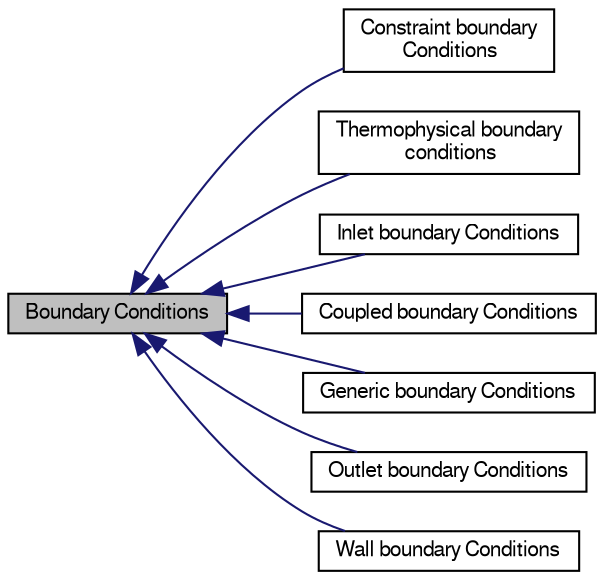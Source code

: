 digraph "Boundary Conditions"
{
  bgcolor="transparent";
  edge [fontname="FreeSans",fontsize="10",labelfontname="FreeSans",labelfontsize="10"];
  node [fontname="FreeSans",fontsize="10",shape=record];
  rankdir=LR;
  Node1 [label="Constraint boundary\l Conditions",height=0.2,width=0.4,color="black",URL="$a10335.html"];
  Node7 [label="Thermophysical boundary\l conditions",height=0.2,width=0.4,color="black",URL="$a10352.html"];
  Node2 [label="Inlet boundary Conditions",height=0.2,width=0.4,color="black",URL="$a10336.html"];
  Node5 [label="Coupled boundary Conditions",height=0.2,width=0.4,color="black",URL="$a10339.html"];
  Node4 [label="Generic boundary Conditions",height=0.2,width=0.4,color="black",URL="$a10338.html"];
  Node0 [label="Boundary Conditions",height=0.2,width=0.4,color="black", fillcolor="grey75", style="filled" fontcolor="black"];
  Node3 [label="Outlet boundary Conditions",height=0.2,width=0.4,color="black",URL="$a10337.html"];
  Node6 [label="Wall boundary Conditions",height=0.2,width=0.4,color="black",URL="$a10340.html"];
  Node0->Node1 [shape=plaintext, color="midnightblue", dir="back", style="solid"];
  Node0->Node2 [shape=plaintext, color="midnightblue", dir="back", style="solid"];
  Node0->Node3 [shape=plaintext, color="midnightblue", dir="back", style="solid"];
  Node0->Node4 [shape=plaintext, color="midnightblue", dir="back", style="solid"];
  Node0->Node5 [shape=plaintext, color="midnightblue", dir="back", style="solid"];
  Node0->Node6 [shape=plaintext, color="midnightblue", dir="back", style="solid"];
  Node0->Node7 [shape=plaintext, color="midnightblue", dir="back", style="solid"];
}
